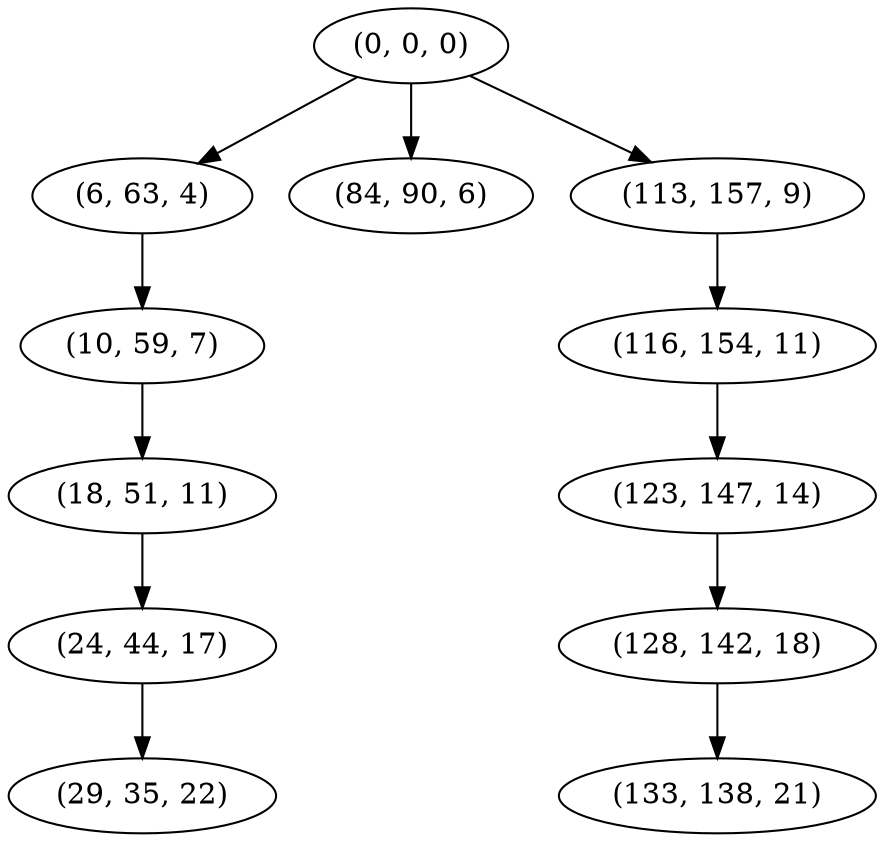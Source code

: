 digraph tree {
    "(0, 0, 0)";
    "(6, 63, 4)";
    "(10, 59, 7)";
    "(18, 51, 11)";
    "(24, 44, 17)";
    "(29, 35, 22)";
    "(84, 90, 6)";
    "(113, 157, 9)";
    "(116, 154, 11)";
    "(123, 147, 14)";
    "(128, 142, 18)";
    "(133, 138, 21)";
    "(0, 0, 0)" -> "(6, 63, 4)";
    "(0, 0, 0)" -> "(84, 90, 6)";
    "(0, 0, 0)" -> "(113, 157, 9)";
    "(6, 63, 4)" -> "(10, 59, 7)";
    "(10, 59, 7)" -> "(18, 51, 11)";
    "(18, 51, 11)" -> "(24, 44, 17)";
    "(24, 44, 17)" -> "(29, 35, 22)";
    "(113, 157, 9)" -> "(116, 154, 11)";
    "(116, 154, 11)" -> "(123, 147, 14)";
    "(123, 147, 14)" -> "(128, 142, 18)";
    "(128, 142, 18)" -> "(133, 138, 21)";
}
